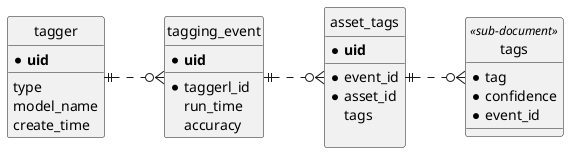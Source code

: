 @startuml
' hide the spot
hide circle

' avoid problems with angled crows feet
skinparam linetype ortho

left to right direction

entity tagger{
    * **uid**
    __
    type
    model_name
    create_time
}

entity tagging_event{
    * **uid**
    __
    * taggerl_id
    run_time
    accuracy
}

entity asset_tags{
    * **uid**
    ___
    * event_id
    * asset_id
    tags

}

entity tags <<sub-document>> {
    * tag 
    * confidence
    * event_id
}


tagger ||..o{ tagging_event
tagging_event ||..o{ asset_tags
asset_tags ||..o{ tags
@enduml

